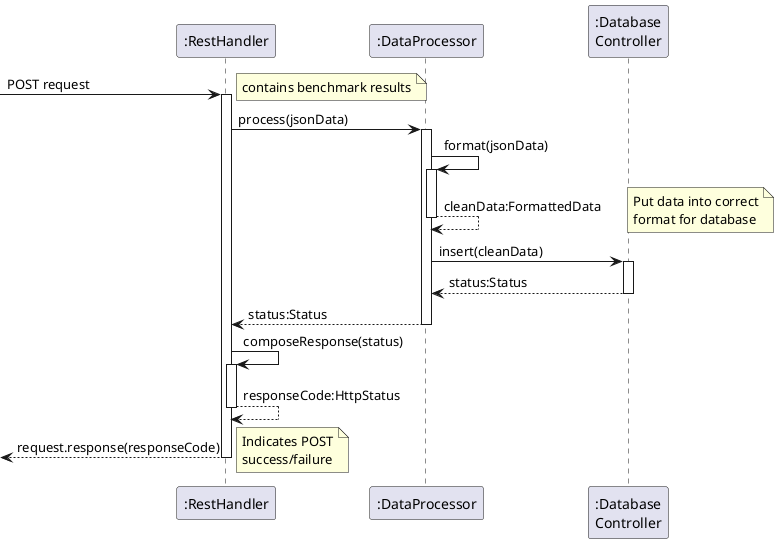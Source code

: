 @startuml fr4

participant ":RestHandler" as rh
participant ":DataProcessor" as dp
participant ":Database\nController" as db

[-> rh ++: POST request
note left: contains benchmark results

rh -> dp ++: process(jsonData)

dp -> dp ++: format(jsonData)
return cleanData:FormattedData
note right: Put data into correct\nformat for database

dp -> db ++: insert(cleanData)
return status:Status

return status:Status

rh -> rh ++: composeResponse(status)
return responseCode:HttpStatus

[<-- rh --: request.response(responseCode)
note left: Indicates POST\nsuccess/failure

@enduml

